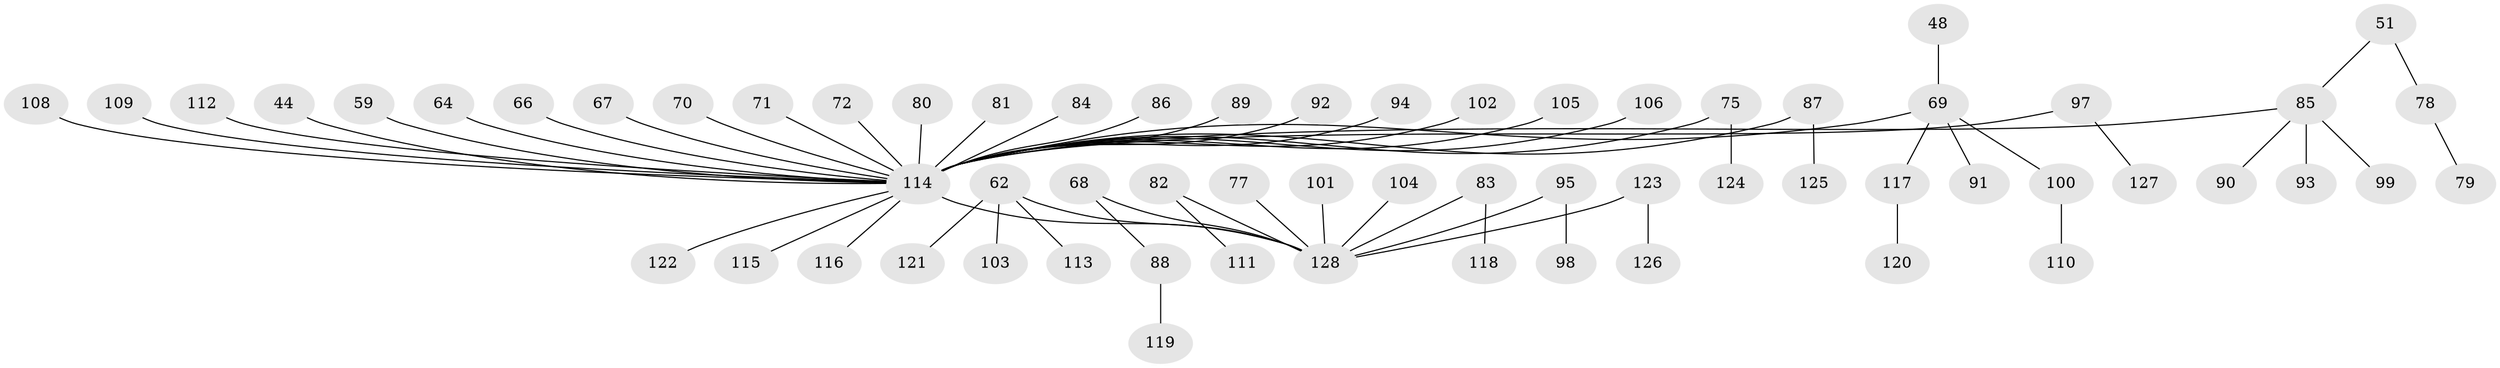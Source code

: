 // original degree distribution, {5: 0.0234375, 6: 0.015625, 2: 0.2578125, 3: 0.171875, 4: 0.0703125, 1: 0.4609375}
// Generated by graph-tools (version 1.1) at 2025/53/03/09/25 04:53:12]
// undirected, 64 vertices, 63 edges
graph export_dot {
graph [start="1"]
  node [color=gray90,style=filled];
  44;
  48;
  51 [super="+46"];
  59;
  62;
  64;
  66;
  67;
  68;
  69 [super="+47+58"];
  70;
  71;
  72;
  75;
  77;
  78;
  79;
  80;
  81;
  82;
  83 [super="+74"];
  84;
  85 [super="+45"];
  86;
  87;
  88;
  89;
  90;
  91;
  92;
  93;
  94;
  95;
  97 [super="+53"];
  98;
  99;
  100;
  101;
  102;
  103;
  104;
  105;
  106;
  108;
  109;
  110;
  111;
  112;
  113;
  114 [super="+33+107+76+96+38+57"];
  115;
  116;
  117;
  118;
  119;
  120;
  121;
  122;
  123;
  124;
  125;
  126;
  127;
  128 [super="+26+39+56+61"];
  44 -- 114;
  48 -- 69;
  51 -- 85;
  51 -- 78;
  59 -- 114;
  62 -- 103;
  62 -- 113;
  62 -- 121;
  62 -- 128;
  64 -- 114;
  66 -- 114;
  67 -- 114;
  68 -- 88;
  68 -- 128;
  69 -- 117;
  69 -- 91;
  69 -- 100;
  69 -- 114;
  70 -- 114;
  71 -- 114;
  72 -- 114;
  75 -- 124;
  75 -- 114;
  77 -- 128;
  78 -- 79;
  80 -- 114;
  81 -- 114;
  82 -- 111;
  82 -- 128;
  83 -- 128;
  83 -- 118;
  84 -- 114;
  85 -- 90;
  85 -- 99;
  85 -- 93;
  85 -- 114;
  86 -- 114;
  87 -- 125;
  87 -- 114;
  88 -- 119;
  89 -- 114;
  92 -- 114;
  94 -- 114;
  95 -- 98;
  95 -- 128;
  97 -- 127;
  97 -- 114;
  100 -- 110;
  101 -- 128;
  102 -- 114;
  104 -- 128;
  105 -- 114;
  106 -- 114;
  108 -- 114;
  109 -- 114;
  112 -- 114;
  114 -- 128;
  114 -- 115;
  114 -- 116;
  114 -- 122;
  117 -- 120;
  123 -- 126;
  123 -- 128;
}
